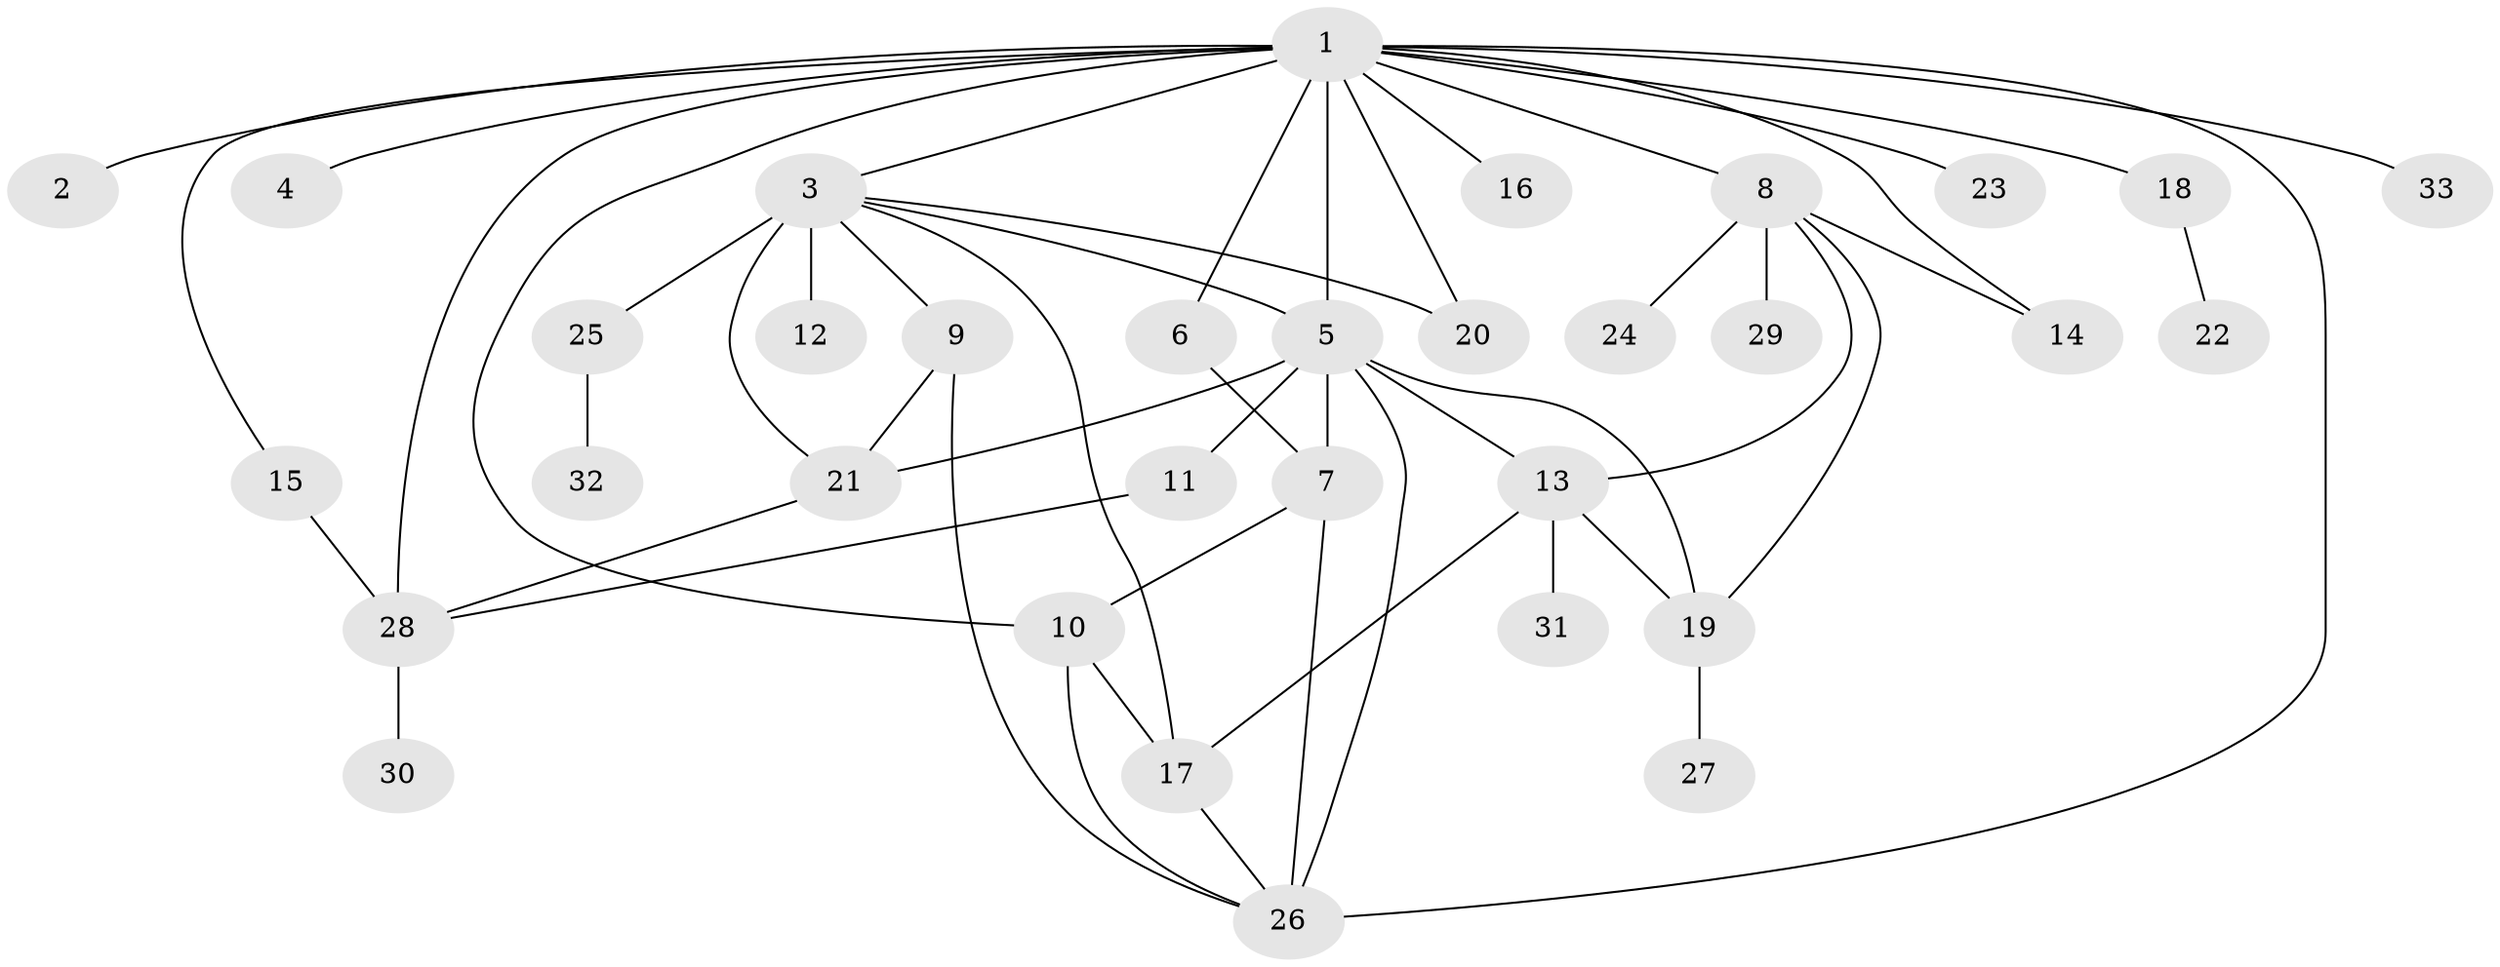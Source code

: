 // original degree distribution, {18: 0.015384615384615385, 1: 0.4, 14: 0.015384615384615385, 2: 0.3076923076923077, 8: 0.03076923076923077, 6: 0.015384615384615385, 7: 0.015384615384615385, 3: 0.1076923076923077, 4: 0.06153846153846154, 5: 0.03076923076923077}
// Generated by graph-tools (version 1.1) at 2025/50/03/04/25 22:50:30]
// undirected, 33 vertices, 52 edges
graph export_dot {
  node [color=gray90,style=filled];
  1;
  2;
  3;
  4;
  5;
  6;
  7;
  8;
  9;
  10;
  11;
  12;
  13;
  14;
  15;
  16;
  17;
  18;
  19;
  20;
  21;
  22;
  23;
  24;
  25;
  26;
  27;
  28;
  29;
  30;
  31;
  32;
  33;
  1 -- 2 [weight=1.0];
  1 -- 3 [weight=1.0];
  1 -- 4 [weight=1.0];
  1 -- 5 [weight=2.0];
  1 -- 6 [weight=1.0];
  1 -- 8 [weight=1.0];
  1 -- 10 [weight=1.0];
  1 -- 14 [weight=1.0];
  1 -- 15 [weight=1.0];
  1 -- 16 [weight=1.0];
  1 -- 18 [weight=1.0];
  1 -- 20 [weight=1.0];
  1 -- 23 [weight=1.0];
  1 -- 26 [weight=1.0];
  1 -- 28 [weight=1.0];
  1 -- 33 [weight=1.0];
  3 -- 5 [weight=1.0];
  3 -- 9 [weight=1.0];
  3 -- 12 [weight=5.0];
  3 -- 17 [weight=1.0];
  3 -- 20 [weight=1.0];
  3 -- 21 [weight=1.0];
  3 -- 25 [weight=1.0];
  5 -- 7 [weight=2.0];
  5 -- 11 [weight=1.0];
  5 -- 13 [weight=1.0];
  5 -- 19 [weight=1.0];
  5 -- 21 [weight=1.0];
  5 -- 26 [weight=2.0];
  6 -- 7 [weight=2.0];
  7 -- 10 [weight=1.0];
  7 -- 26 [weight=1.0];
  8 -- 13 [weight=1.0];
  8 -- 14 [weight=1.0];
  8 -- 19 [weight=1.0];
  8 -- 24 [weight=1.0];
  8 -- 29 [weight=1.0];
  9 -- 21 [weight=4.0];
  9 -- 26 [weight=1.0];
  10 -- 17 [weight=1.0];
  10 -- 26 [weight=1.0];
  11 -- 28 [weight=1.0];
  13 -- 17 [weight=1.0];
  13 -- 19 [weight=1.0];
  13 -- 31 [weight=1.0];
  15 -- 28 [weight=2.0];
  17 -- 26 [weight=1.0];
  18 -- 22 [weight=1.0];
  19 -- 27 [weight=1.0];
  21 -- 28 [weight=1.0];
  25 -- 32 [weight=1.0];
  28 -- 30 [weight=1.0];
}

